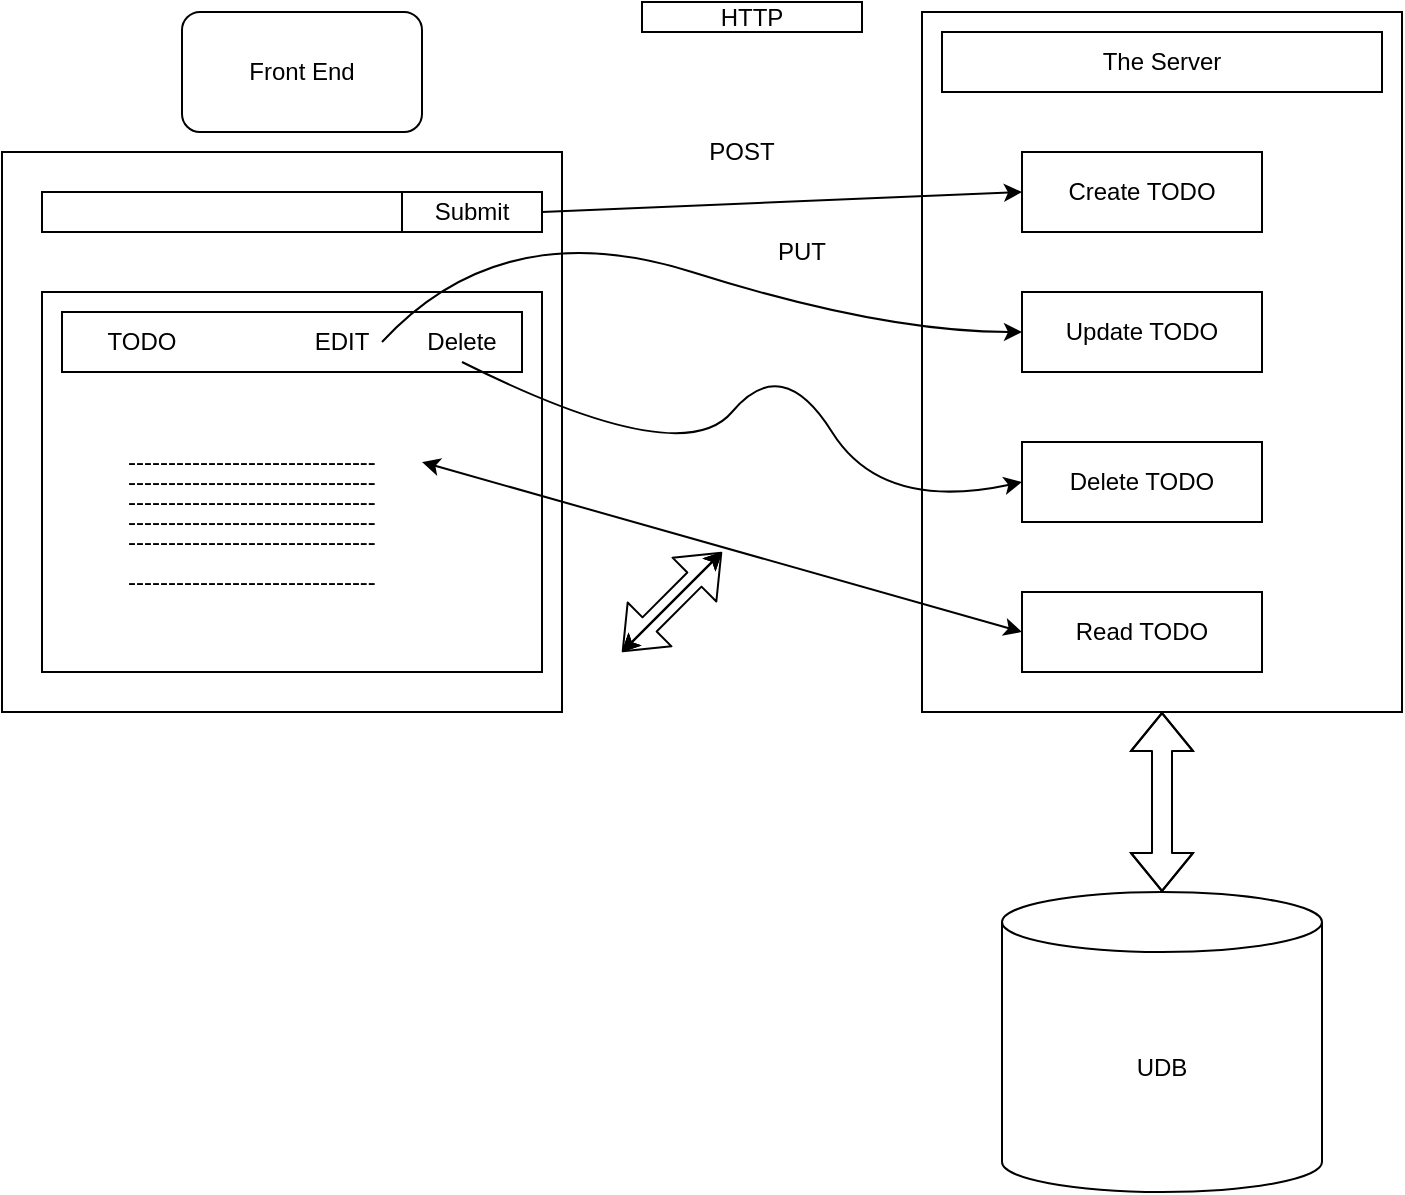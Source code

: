 <mxfile version="14.5.1" type="github"><diagram id="2IadnUiaCSOKcaDaOSIF" name="Page-1"><mxGraphModel dx="1422" dy="794" grid="1" gridSize="10" guides="1" tooltips="1" connect="1" arrows="1" fold="1" page="1" pageScale="1" pageWidth="850" pageHeight="1100" math="0" shadow="0"><root><mxCell id="0"/><mxCell id="1" parent="0"/><mxCell id="tZeDxSKFw28j_Tu_ZjGy-1" value="UDB" style="shape=cylinder3;whiteSpace=wrap;html=1;boundedLbl=1;backgroundOutline=1;size=15;" vertex="1" parent="1"><mxGeometry x="590" y="530" width="160" height="150" as="geometry"/></mxCell><mxCell id="tZeDxSKFw28j_Tu_ZjGy-3" value="" style="whiteSpace=wrap;html=1;aspect=fixed;" vertex="1" parent="1"><mxGeometry x="90" y="160" width="280" height="280" as="geometry"/></mxCell><mxCell id="tZeDxSKFw28j_Tu_ZjGy-4" value="Front End" style="rounded=1;whiteSpace=wrap;html=1;" vertex="1" parent="1"><mxGeometry x="180" y="90" width="120" height="60" as="geometry"/></mxCell><mxCell id="tZeDxSKFw28j_Tu_ZjGy-5" value="" style="rounded=0;whiteSpace=wrap;html=1;" vertex="1" parent="1"><mxGeometry x="110" y="180" width="180" height="20" as="geometry"/></mxCell><mxCell id="tZeDxSKFw28j_Tu_ZjGy-6" value="Submit" style="rounded=0;whiteSpace=wrap;html=1;" vertex="1" parent="1"><mxGeometry x="290" y="180" width="70" height="20" as="geometry"/></mxCell><mxCell id="tZeDxSKFw28j_Tu_ZjGy-7" value="" style="rounded=0;whiteSpace=wrap;html=1;" vertex="1" parent="1"><mxGeometry x="110" y="230" width="250" height="190" as="geometry"/></mxCell><mxCell id="tZeDxSKFw28j_Tu_ZjGy-8" value="" style="rounded=0;whiteSpace=wrap;html=1;" vertex="1" parent="1"><mxGeometry x="120" y="240" width="230" height="30" as="geometry"/></mxCell><mxCell id="tZeDxSKFw28j_Tu_ZjGy-9" value="TODO" style="text;html=1;strokeColor=none;fillColor=none;align=center;verticalAlign=middle;whiteSpace=wrap;rounded=0;" vertex="1" parent="1"><mxGeometry x="140" y="245" width="40" height="20" as="geometry"/></mxCell><mxCell id="tZeDxSKFw28j_Tu_ZjGy-12" value="EDIT" style="text;html=1;strokeColor=none;fillColor=none;align=center;verticalAlign=middle;whiteSpace=wrap;rounded=0;" vertex="1" parent="1"><mxGeometry x="240" y="245" width="40" height="20" as="geometry"/></mxCell><mxCell id="tZeDxSKFw28j_Tu_ZjGy-13" value="Delete" style="text;html=1;strokeColor=none;fillColor=none;align=center;verticalAlign=middle;whiteSpace=wrap;rounded=0;" vertex="1" parent="1"><mxGeometry x="300" y="245" width="40" height="20" as="geometry"/></mxCell><mxCell id="tZeDxSKFw28j_Tu_ZjGy-17" value="" style="rounded=0;whiteSpace=wrap;html=1;" vertex="1" parent="1"><mxGeometry x="550" y="90" width="240" height="350" as="geometry"/></mxCell><mxCell id="tZeDxSKFw28j_Tu_ZjGy-18" value="The Server" style="rounded=0;whiteSpace=wrap;html=1;" vertex="1" parent="1"><mxGeometry x="560" y="100" width="220" height="30" as="geometry"/></mxCell><mxCell id="tZeDxSKFw28j_Tu_ZjGy-19" value="Create TODO" style="rounded=0;whiteSpace=wrap;html=1;" vertex="1" parent="1"><mxGeometry x="600" y="160" width="120" height="40" as="geometry"/></mxCell><mxCell id="tZeDxSKFw28j_Tu_ZjGy-20" value="Update TODO" style="rounded=0;whiteSpace=wrap;html=1;" vertex="1" parent="1"><mxGeometry x="600" y="230" width="120" height="40" as="geometry"/></mxCell><mxCell id="tZeDxSKFw28j_Tu_ZjGy-21" value="Delete TODO" style="rounded=0;whiteSpace=wrap;html=1;" vertex="1" parent="1"><mxGeometry x="600" y="305" width="120" height="40" as="geometry"/></mxCell><mxCell id="tZeDxSKFw28j_Tu_ZjGy-22" value="Read TODO" style="rounded=0;whiteSpace=wrap;html=1;" vertex="1" parent="1"><mxGeometry x="600" y="380" width="120" height="40" as="geometry"/></mxCell><mxCell id="tZeDxSKFw28j_Tu_ZjGy-23" value="HTTP" style="rounded=0;whiteSpace=wrap;html=1;" vertex="1" parent="1"><mxGeometry x="410" y="85" width="110" height="15" as="geometry"/></mxCell><mxCell id="tZeDxSKFw28j_Tu_ZjGy-24" value="" style="endArrow=classic;html=1;exitX=1;exitY=0.5;exitDx=0;exitDy=0;entryX=0;entryY=0.5;entryDx=0;entryDy=0;" edge="1" parent="1" source="tZeDxSKFw28j_Tu_ZjGy-6" target="tZeDxSKFw28j_Tu_ZjGy-19"><mxGeometry width="50" height="50" relative="1" as="geometry"><mxPoint x="400" y="430" as="sourcePoint"/><mxPoint x="450" y="380" as="targetPoint"/></mxGeometry></mxCell><mxCell id="tZeDxSKFw28j_Tu_ZjGy-25" value="POST" style="text;html=1;strokeColor=none;fillColor=none;align=center;verticalAlign=middle;whiteSpace=wrap;rounded=0;" vertex="1" parent="1"><mxGeometry x="440" y="150" width="40" height="20" as="geometry"/></mxCell><mxCell id="tZeDxSKFw28j_Tu_ZjGy-26" value="" style="curved=1;endArrow=classic;html=1;exitX=1;exitY=0.5;exitDx=0;exitDy=0;entryX=0;entryY=0.5;entryDx=0;entryDy=0;" edge="1" parent="1" source="tZeDxSKFw28j_Tu_ZjGy-12" target="tZeDxSKFw28j_Tu_ZjGy-20"><mxGeometry width="50" height="50" relative="1" as="geometry"><mxPoint x="400" y="430" as="sourcePoint"/><mxPoint x="450" y="380" as="targetPoint"/><Array as="points"><mxPoint x="340" y="190"/><mxPoint x="530" y="250"/></Array></mxGeometry></mxCell><mxCell id="tZeDxSKFw28j_Tu_ZjGy-27" value="PUT" style="text;html=1;strokeColor=none;fillColor=none;align=center;verticalAlign=middle;whiteSpace=wrap;rounded=0;" vertex="1" parent="1"><mxGeometry x="470" y="200" width="40" height="20" as="geometry"/></mxCell><mxCell id="tZeDxSKFw28j_Tu_ZjGy-29" value="" style="curved=1;endArrow=classic;html=1;exitX=0.5;exitY=1;exitDx=0;exitDy=0;entryX=0;entryY=0.5;entryDx=0;entryDy=0;" edge="1" parent="1" source="tZeDxSKFw28j_Tu_ZjGy-13" target="tZeDxSKFw28j_Tu_ZjGy-21"><mxGeometry width="50" height="50" relative="1" as="geometry"><mxPoint x="400" y="430" as="sourcePoint"/><mxPoint x="450" y="380" as="targetPoint"/><Array as="points"><mxPoint x="430" y="320"/><mxPoint x="480" y="260"/><mxPoint x="530" y="340"/></Array></mxGeometry></mxCell><mxCell id="tZeDxSKFw28j_Tu_ZjGy-30" value="" style="endArrow=classic;startArrow=classic;html=1;entryX=0;entryY=0.5;entryDx=0;entryDy=0;exitX=1;exitY=0.5;exitDx=0;exitDy=0;" edge="1" parent="1" source="tZeDxSKFw28j_Tu_ZjGy-31" target="tZeDxSKFw28j_Tu_ZjGy-22"><mxGeometry width="50" height="50" relative="1" as="geometry"><mxPoint x="400" y="430" as="sourcePoint"/><mxPoint x="450" y="380" as="targetPoint"/></mxGeometry></mxCell><mxCell id="tZeDxSKFw28j_Tu_ZjGy-31" value="-------------------------------" style="text;html=1;strokeColor=none;fillColor=none;align=center;verticalAlign=middle;whiteSpace=wrap;rounded=0;" vertex="1" parent="1"><mxGeometry x="130" y="305" width="170" height="20" as="geometry"/></mxCell><mxCell id="tZeDxSKFw28j_Tu_ZjGy-32" value="-------------------------------" style="text;html=1;strokeColor=none;fillColor=none;align=center;verticalAlign=middle;whiteSpace=wrap;rounded=0;" vertex="1" parent="1"><mxGeometry x="130" y="315" width="170" height="20" as="geometry"/></mxCell><mxCell id="tZeDxSKFw28j_Tu_ZjGy-33" value="-------------------------------" style="text;html=1;strokeColor=none;fillColor=none;align=center;verticalAlign=middle;whiteSpace=wrap;rounded=0;" vertex="1" parent="1"><mxGeometry x="130" y="325" width="170" height="20" as="geometry"/></mxCell><mxCell id="tZeDxSKFw28j_Tu_ZjGy-34" value="-------------------------------" style="text;html=1;strokeColor=none;fillColor=none;align=center;verticalAlign=middle;whiteSpace=wrap;rounded=0;" vertex="1" parent="1"><mxGeometry x="130" y="335" width="170" height="20" as="geometry"/></mxCell><mxCell id="tZeDxSKFw28j_Tu_ZjGy-35" value="-------------------------------" style="text;html=1;strokeColor=none;fillColor=none;align=center;verticalAlign=middle;whiteSpace=wrap;rounded=0;" vertex="1" parent="1"><mxGeometry x="130" y="345" width="170" height="20" as="geometry"/></mxCell><mxCell id="tZeDxSKFw28j_Tu_ZjGy-36" value="-------------------------------" style="text;html=1;strokeColor=none;fillColor=none;align=center;verticalAlign=middle;whiteSpace=wrap;rounded=0;" vertex="1" parent="1"><mxGeometry x="130" y="365" width="170" height="19" as="geometry"/></mxCell><mxCell id="tZeDxSKFw28j_Tu_ZjGy-37" value="" style="endArrow=classic;startArrow=classic;html=1;" edge="1" parent="1"><mxGeometry width="50" height="50" relative="1" as="geometry"><mxPoint x="400" y="410" as="sourcePoint"/><mxPoint x="450" y="360" as="targetPoint"/></mxGeometry></mxCell><mxCell id="tZeDxSKFw28j_Tu_ZjGy-38" value="" style="endArrow=classic;startArrow=classic;html=1;" edge="1" parent="1"><mxGeometry width="50" height="50" relative="1" as="geometry"><mxPoint x="400" y="410" as="sourcePoint"/><mxPoint x="450" y="360" as="targetPoint"/></mxGeometry></mxCell><mxCell id="tZeDxSKFw28j_Tu_ZjGy-39" value="" style="endArrow=classic;startArrow=classic;html=1;" edge="1" parent="1"><mxGeometry width="50" height="50" relative="1" as="geometry"><mxPoint x="400" y="410" as="sourcePoint"/><mxPoint x="450" y="360" as="targetPoint"/></mxGeometry></mxCell><mxCell id="tZeDxSKFw28j_Tu_ZjGy-40" value="" style="shape=flexArrow;endArrow=classic;startArrow=classic;html=1;" edge="1" parent="1"><mxGeometry width="50" height="50" relative="1" as="geometry"><mxPoint x="400" y="410" as="sourcePoint"/><mxPoint x="450" y="360" as="targetPoint"/></mxGeometry></mxCell><mxCell id="tZeDxSKFw28j_Tu_ZjGy-41" value="" style="shape=flexArrow;endArrow=classic;startArrow=classic;html=1;entryX=0.5;entryY=1;entryDx=0;entryDy=0;exitX=0.5;exitY=0;exitDx=0;exitDy=0;exitPerimeter=0;" edge="1" parent="1" source="tZeDxSKFw28j_Tu_ZjGy-1" target="tZeDxSKFw28j_Tu_ZjGy-17"><mxGeometry width="50" height="50" relative="1" as="geometry"><mxPoint x="670" y="520" as="sourcePoint"/><mxPoint x="700" y="460" as="targetPoint"/><Array as="points"><mxPoint x="670" y="470"/></Array></mxGeometry></mxCell></root></mxGraphModel></diagram></mxfile>